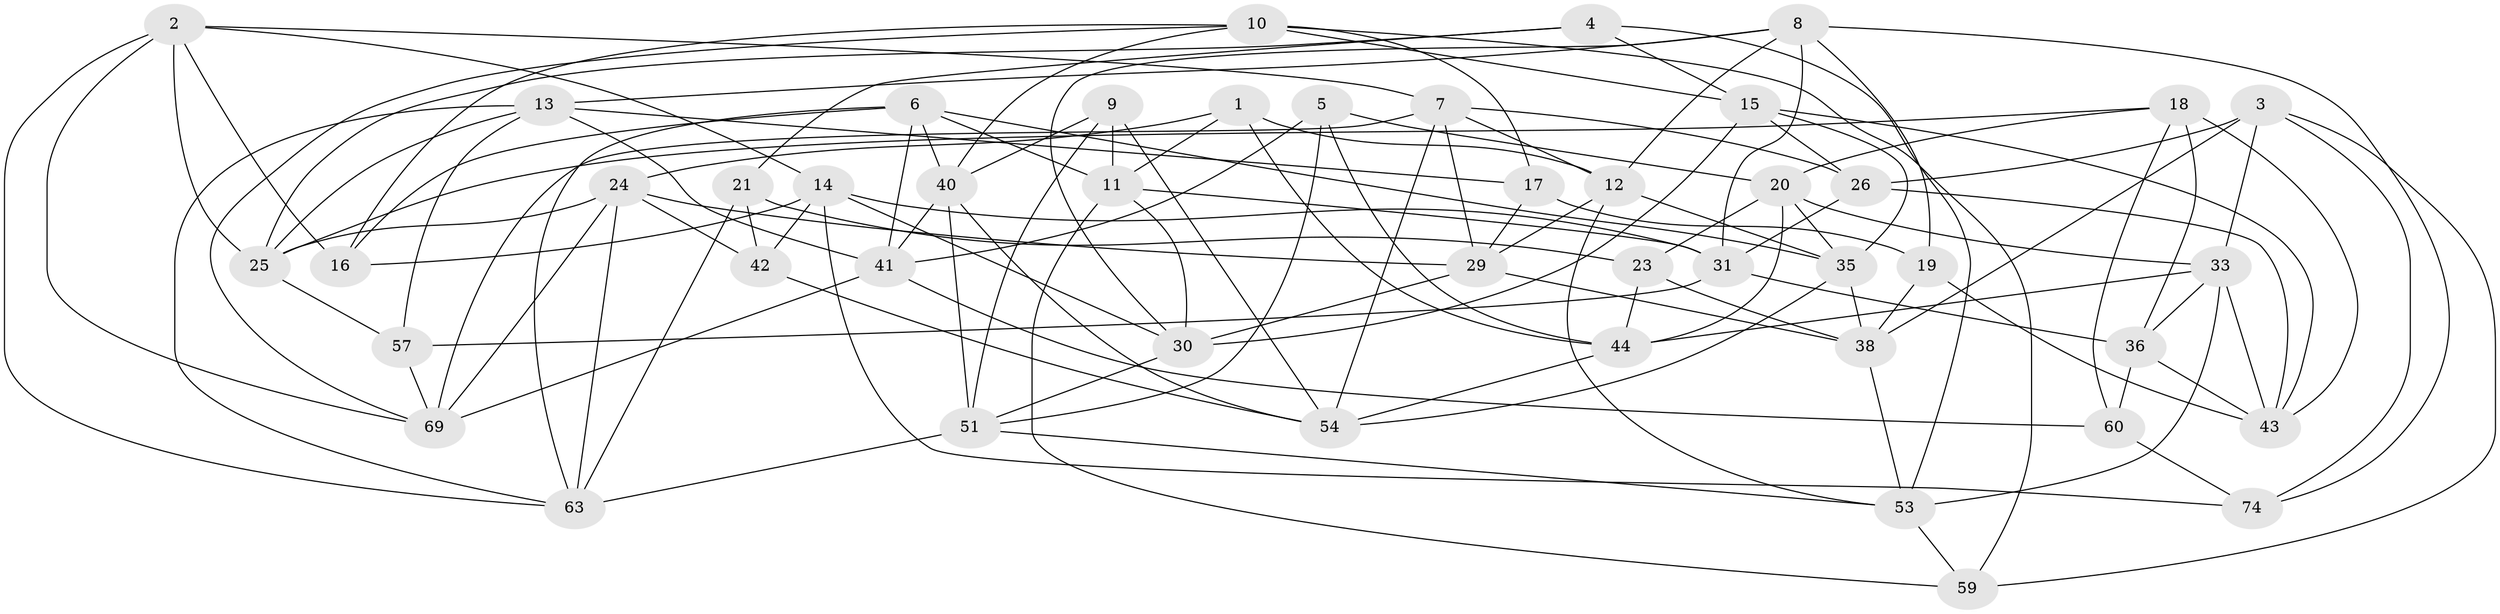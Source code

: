 // Generated by graph-tools (version 1.1) at 2025/24/03/03/25 07:24:30]
// undirected, 46 vertices, 122 edges
graph export_dot {
graph [start="1"]
  node [color=gray90,style=filled];
  1;
  2 [super="+62"];
  3 [super="+58"];
  4;
  5;
  6 [super="+56"];
  7 [super="+47"];
  8 [super="+67"];
  9;
  10 [super="+48"];
  11 [super="+37"];
  12 [super="+34"];
  13 [super="+28"];
  14 [super="+46"];
  15 [super="+55"];
  16;
  17;
  18 [super="+22"];
  19;
  20 [super="+65"];
  21;
  23;
  24 [super="+50"];
  25 [super="+27"];
  26 [super="+77"];
  29 [super="+49"];
  30 [super="+32"];
  31 [super="+64"];
  33 [super="+61"];
  35 [super="+45"];
  36 [super="+76"];
  38 [super="+39"];
  40 [super="+52"];
  41 [super="+73"];
  42;
  43 [super="+70"];
  44 [super="+71"];
  51 [super="+68"];
  53 [super="+66"];
  54 [super="+75"];
  57;
  59;
  60;
  63 [super="+72"];
  69 [super="+78"];
  74;
  1 -- 44;
  1 -- 11;
  1 -- 12;
  1 -- 24;
  2 -- 63;
  2 -- 7;
  2 -- 16;
  2 -- 69;
  2 -- 14;
  2 -- 25;
  3 -- 74;
  3 -- 59;
  3 -- 38;
  3 -- 26 [weight=2];
  3 -- 33;
  4 -- 15;
  4 -- 21;
  4 -- 53;
  4 -- 25;
  5 -- 44;
  5 -- 51;
  5 -- 41;
  5 -- 20;
  6 -- 41;
  6 -- 40;
  6 -- 16;
  6 -- 35;
  6 -- 63;
  6 -- 11;
  7 -- 29;
  7 -- 12;
  7 -- 26;
  7 -- 54;
  7 -- 69;
  8 -- 30;
  8 -- 74;
  8 -- 13;
  8 -- 19;
  8 -- 12;
  8 -- 31;
  9 -- 51;
  9 -- 54;
  9 -- 11;
  9 -- 40;
  10 -- 17;
  10 -- 40;
  10 -- 59;
  10 -- 16;
  10 -- 69;
  10 -- 15;
  11 -- 30;
  11 -- 59;
  11 -- 31;
  12 -- 35;
  12 -- 53;
  12 -- 29;
  13 -- 57;
  13 -- 17;
  13 -- 41;
  13 -- 63;
  13 -- 25;
  14 -- 42;
  14 -- 16;
  14 -- 74;
  14 -- 31;
  14 -- 30;
  15 -- 43;
  15 -- 26;
  15 -- 35;
  15 -- 30;
  17 -- 19;
  17 -- 29;
  18 -- 25;
  18 -- 43;
  18 -- 60;
  18 -- 36 [weight=2];
  18 -- 20;
  19 -- 43;
  19 -- 38;
  20 -- 35;
  20 -- 23;
  20 -- 33;
  20 -- 44;
  21 -- 63;
  21 -- 42;
  21 -- 23;
  23 -- 44;
  23 -- 38;
  24 -- 42;
  24 -- 69;
  24 -- 25;
  24 -- 29;
  24 -- 63;
  25 -- 57;
  26 -- 43;
  26 -- 31;
  29 -- 38;
  29 -- 30;
  30 -- 51;
  31 -- 57;
  31 -- 36;
  33 -- 43;
  33 -- 36;
  33 -- 44;
  33 -- 53;
  35 -- 54;
  35 -- 38;
  36 -- 43;
  36 -- 60;
  38 -- 53;
  40 -- 54;
  40 -- 41;
  40 -- 51;
  41 -- 60;
  41 -- 69;
  42 -- 54;
  44 -- 54;
  51 -- 63;
  51 -- 53;
  53 -- 59;
  57 -- 69;
  60 -- 74;
}
